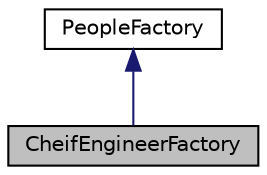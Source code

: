 digraph "CheifEngineerFactory"
{
  edge [fontname="Helvetica",fontsize="10",labelfontname="Helvetica",labelfontsize="10"];
  node [fontname="Helvetica",fontsize="10",shape=record];
  Node0 [label="CheifEngineerFactory",height=0.2,width=0.4,color="black", fillcolor="grey75", style="filled", fontcolor="black"];
  Node1 -> Node0 [dir="back",color="midnightblue",fontsize="10",style="solid"];
  Node1 [label="PeopleFactory",height=0.2,width=0.4,color="black", fillcolor="white", style="filled",URL="$classPeopleFactory.html",tooltip="People Factory class. "];
}
